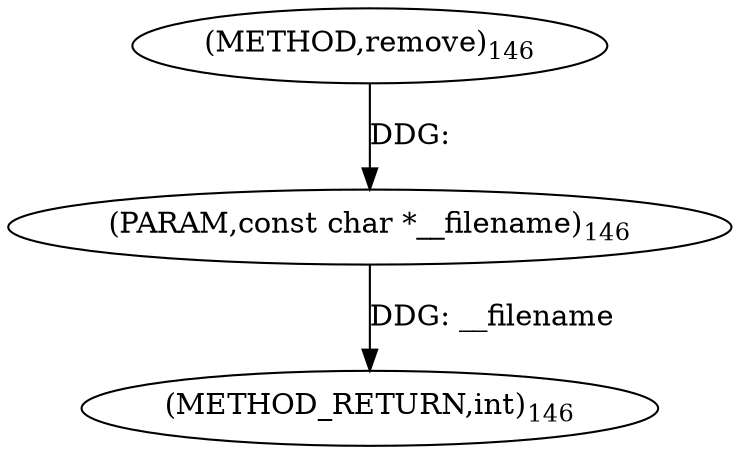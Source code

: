 digraph "remove" {  
"2491" [label = <(METHOD,remove)<SUB>146</SUB>> ]
"2493" [label = <(METHOD_RETURN,int)<SUB>146</SUB>> ]
"2492" [label = <(PARAM,const char *__filename)<SUB>146</SUB>> ]
  "2492" -> "2493"  [ label = "DDG: __filename"] 
  "2491" -> "2492"  [ label = "DDG: "] 
}
